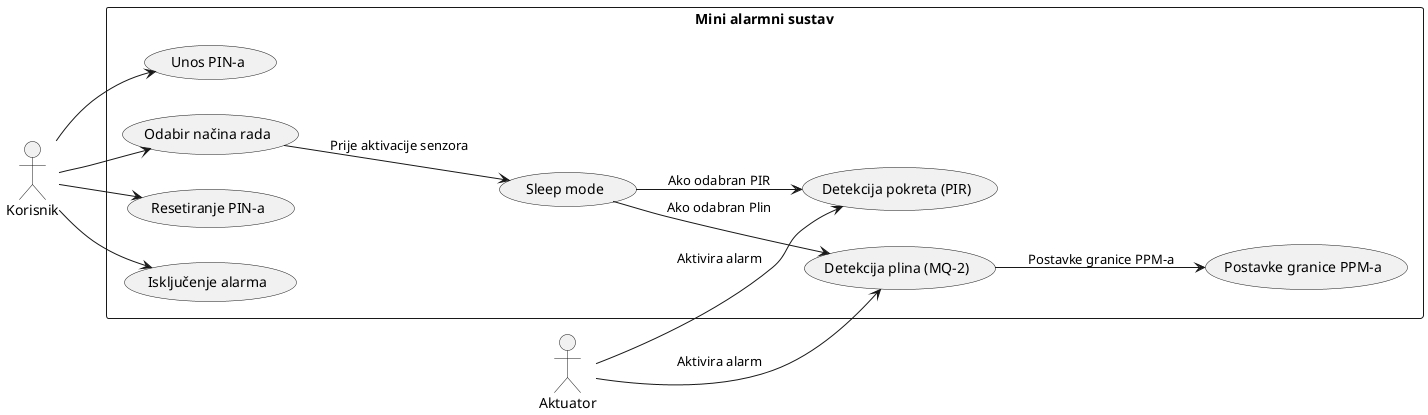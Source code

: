 @startuml
left to right direction

actor Korisnik
actor Aktuator

rectangle "Mini alarmni sustav" {
  usecase "Unos PIN-a" as UC1
  usecase "Odabir načina rada" as UC2
  usecase "Sleep mode" as UC8
  usecase "Resetiranje PIN-a" as UC3
  usecase "Isključenje alarma" as UC4
  usecase "Detekcija pokreta (PIR)" as UC5
  usecase "Detekcija plina (MQ-2)" as UC6
  usecase "Postavke granice PPM-a" as UC7
}

Korisnik --> UC1
Korisnik --> UC2
Korisnik --> UC3
Korisnik --> UC4

UC2 --> UC8 : Prije aktivacije senzora
UC8 --> UC5 : Ako odabran PIR
UC8 --> UC6 : Ako odabran Plin
UC6 --> UC7 : Postavke granice PPM-a

Aktuator --> UC5 : Aktivira alarm
Aktuator --> UC6 : Aktivira alarm
@enduml